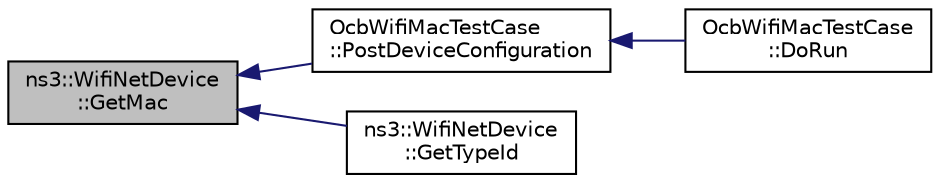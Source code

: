 digraph "ns3::WifiNetDevice::GetMac"
{
  edge [fontname="Helvetica",fontsize="10",labelfontname="Helvetica",labelfontsize="10"];
  node [fontname="Helvetica",fontsize="10",shape=record];
  rankdir="LR";
  Node1 [label="ns3::WifiNetDevice\l::GetMac",height=0.2,width=0.4,color="black", fillcolor="grey75", style="filled", fontcolor="black"];
  Node1 -> Node2 [dir="back",color="midnightblue",fontsize="10",style="solid"];
  Node2 [label="OcbWifiMacTestCase\l::PostDeviceConfiguration",height=0.2,width=0.4,color="black", fillcolor="white", style="filled",URL="$d1/dd6/classOcbWifiMacTestCase.html#a6b536e2fc476ebf85d4cd0ae7490987c"];
  Node2 -> Node3 [dir="back",color="midnightblue",fontsize="10",style="solid"];
  Node3 [label="OcbWifiMacTestCase\l::DoRun",height=0.2,width=0.4,color="black", fillcolor="white", style="filled",URL="$d1/dd6/classOcbWifiMacTestCase.html#a730877f90008a4a4e7fd547f964f0f08"];
  Node1 -> Node4 [dir="back",color="midnightblue",fontsize="10",style="solid"];
  Node4 [label="ns3::WifiNetDevice\l::GetTypeId",height=0.2,width=0.4,color="black", fillcolor="white", style="filled",URL="$df/d58/classns3_1_1WifiNetDevice.html#a94194d4a4f27318dd13627ab9d8a2bce",tooltip="Get the type ID. "];
}

